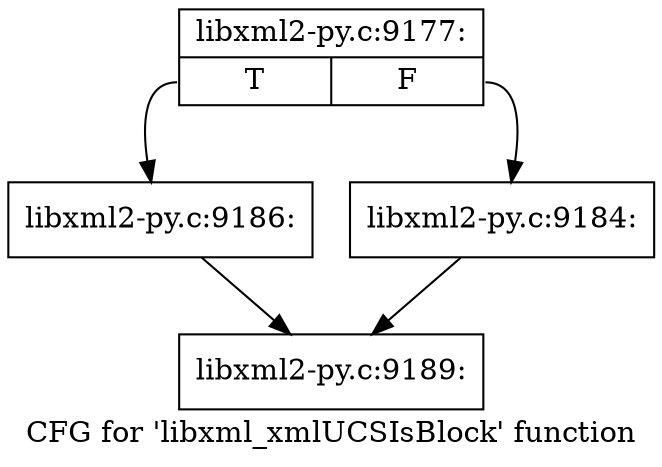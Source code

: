 digraph "CFG for 'libxml_xmlUCSIsBlock' function" {
	label="CFG for 'libxml_xmlUCSIsBlock' function";

	Node0x44ecc80 [shape=record,label="{libxml2-py.c:9177:|{<s0>T|<s1>F}}"];
	Node0x44ecc80:s0 -> Node0x44efd30;
	Node0x44ecc80:s1 -> Node0x44efce0;
	Node0x44efce0 [shape=record,label="{libxml2-py.c:9184:}"];
	Node0x44efce0 -> Node0x44ecfe0;
	Node0x44efd30 [shape=record,label="{libxml2-py.c:9186:}"];
	Node0x44efd30 -> Node0x44ecfe0;
	Node0x44ecfe0 [shape=record,label="{libxml2-py.c:9189:}"];
}
